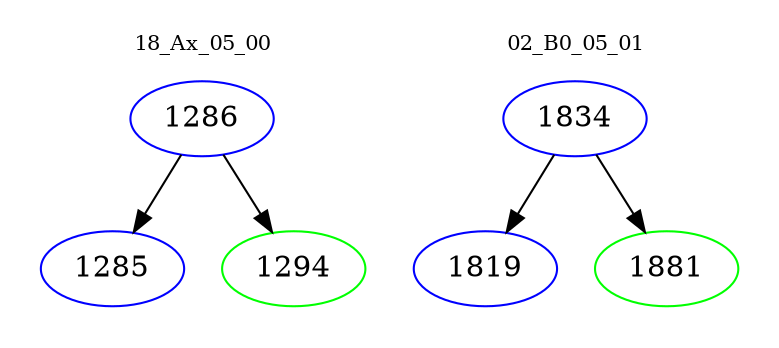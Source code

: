 digraph{
subgraph cluster_0 {
color = white
label = "18_Ax_05_00";
fontsize=10;
T0_1286 [label="1286", color="blue"]
T0_1286 -> T0_1285 [color="black"]
T0_1285 [label="1285", color="blue"]
T0_1286 -> T0_1294 [color="black"]
T0_1294 [label="1294", color="green"]
}
subgraph cluster_1 {
color = white
label = "02_B0_05_01";
fontsize=10;
T1_1834 [label="1834", color="blue"]
T1_1834 -> T1_1819 [color="black"]
T1_1819 [label="1819", color="blue"]
T1_1834 -> T1_1881 [color="black"]
T1_1881 [label="1881", color="green"]
}
}
